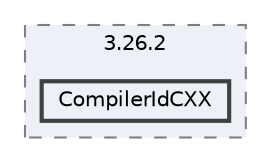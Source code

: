 digraph "src/test/build/CMakeFiles/3.26.2/CompilerIdCXX"
{
 // LATEX_PDF_SIZE
  bgcolor="transparent";
  edge [fontname=Helvetica,fontsize=10,labelfontname=Helvetica,labelfontsize=10];
  node [fontname=Helvetica,fontsize=10,shape=box,height=0.2,width=0.4];
  compound=true
  subgraph clusterdir_c068d89e1d06c6ce6dcf81d6b7b95335 {
    graph [ bgcolor="#edf0f7", pencolor="grey50", label="3.26.2", fontname=Helvetica,fontsize=10 style="filled,dashed", URL="dir_c068d89e1d06c6ce6dcf81d6b7b95335.html",tooltip=""]
  dir_3251dba5c33b252ca86c612168739864 [label="CompilerIdCXX", fillcolor="#edf0f7", color="grey25", style="filled,bold", URL="dir_3251dba5c33b252ca86c612168739864.html",tooltip=""];
  }
}
